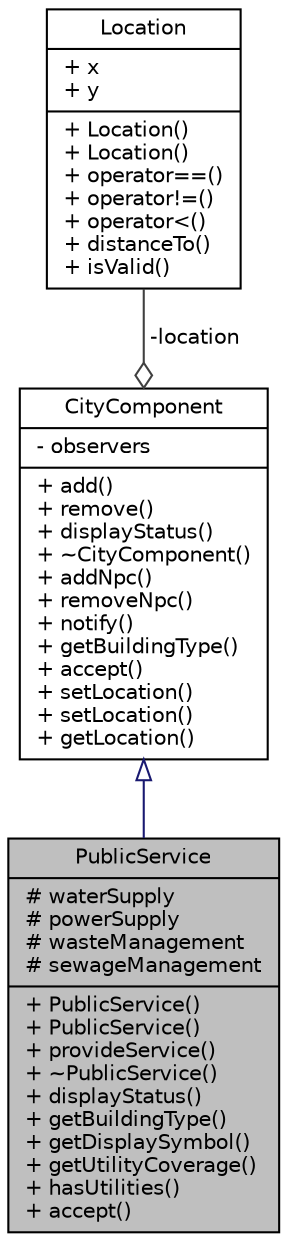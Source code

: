 digraph "PublicService"
{
 // LATEX_PDF_SIZE
  edge [fontname="Helvetica",fontsize="10",labelfontname="Helvetica",labelfontsize="10"];
  node [fontname="Helvetica",fontsize="10",shape=record];
  Node1 [label="{PublicService\n|# waterSupply\l# powerSupply\l# wasteManagement\l# sewageManagement\l|+ PublicService()\l+ PublicService()\l+ provideService()\l+ ~PublicService()\l+ displayStatus()\l+ getBuildingType()\l+ getDisplaySymbol()\l+ getUtilityCoverage()\l+ hasUtilities()\l+ accept()\l}",height=0.2,width=0.4,color="black", fillcolor="grey75", style="filled", fontcolor="black",tooltip="Abstract base class representing a public service."];
  Node2 -> Node1 [dir="back",color="midnightblue",fontsize="10",style="solid",arrowtail="onormal"];
  Node2 [label="{CityComponent\n|- observers\l|+ add()\l+ remove()\l+ displayStatus()\l+ ~CityComponent()\l+ addNpc()\l+ removeNpc()\l+ notify()\l+ getBuildingType()\l+ accept()\l+ setLocation()\l+ setLocation()\l+ getLocation()\l}",height=0.2,width=0.4,color="black", fillcolor="white", style="filled",URL="$classCityComponent.html",tooltip="Abstract base class representing a component of a city."];
  Node3 -> Node2 [color="grey25",fontsize="10",style="solid",label=" -location" ,arrowhead="odiamond"];
  Node3 [label="{Location\n|+ x\l+ y\l|+ Location()\l+ Location()\l+ operator==()\l+ operator!=()\l+ operator\<()\l+ distanceTo()\l+ isValid()\l}",height=0.2,width=0.4,color="black", fillcolor="white", style="filled",URL="$structLocation.html",tooltip="Represents a 2D coordinate location on a grid."];
}
